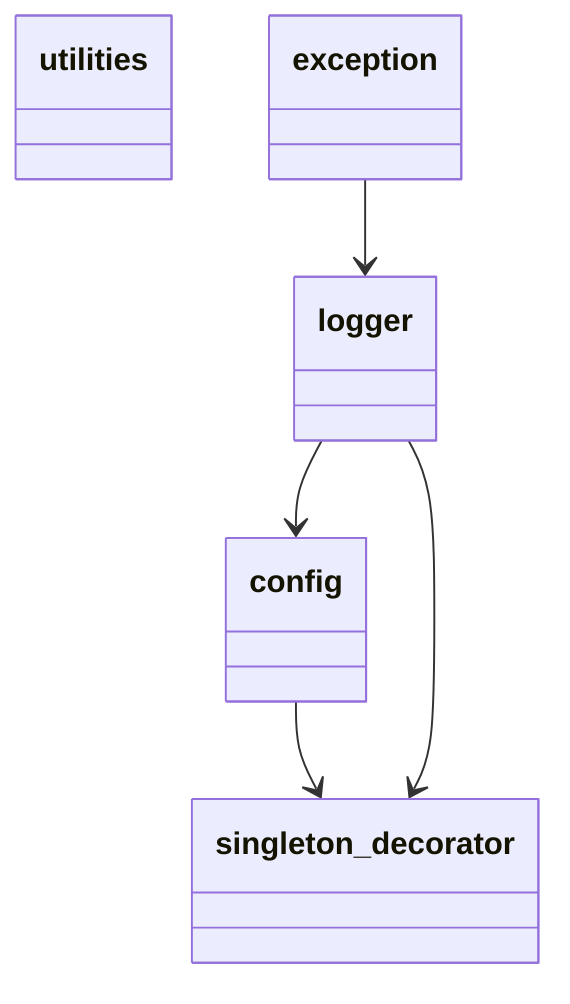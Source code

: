 classDiagram
  class utilities {
  }
  class config {
  }
  class exception {
  }
  class logger {
  }
  class singleton_decorator {
  }
  class utilities {
  }
  config --> singleton_decorator
  exception --> logger
  logger --> config
  logger --> singleton_decorator